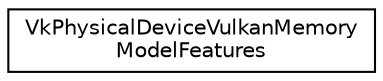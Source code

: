 digraph "Graphical Class Hierarchy"
{
 // LATEX_PDF_SIZE
  edge [fontname="Helvetica",fontsize="10",labelfontname="Helvetica",labelfontsize="10"];
  node [fontname="Helvetica",fontsize="10",shape=record];
  rankdir="LR";
  Node0 [label="VkPhysicalDeviceVulkanMemory\lModelFeatures",height=0.2,width=0.4,color="black", fillcolor="white", style="filled",URL="$structVkPhysicalDeviceVulkanMemoryModelFeatures.html",tooltip=" "];
}

